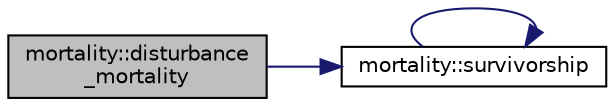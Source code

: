 digraph "mortality::disturbance_mortality"
{
 // LATEX_PDF_SIZE
  edge [fontname="Helvetica",fontsize="10",labelfontname="Helvetica",labelfontsize="10"];
  node [fontname="Helvetica",fontsize="10",shape=record];
  rankdir="LR";
  Node1 [label="mortality::disturbance\l_mortality",height=0.2,width=0.4,color="black", fillcolor="grey75", style="filled", fontcolor="black",tooltip=" "];
  Node1 -> Node2 [color="midnightblue",fontsize="10",style="solid"];
  Node2 [label="mortality::survivorship",height=0.2,width=0.4,color="black", fillcolor="white", style="filled",URL="$namespacemortality.html#ac9f747e1d8a610623b544a4976375c41",tooltip=" "];
  Node2 -> Node2 [color="midnightblue",fontsize="10",style="solid"];
}
